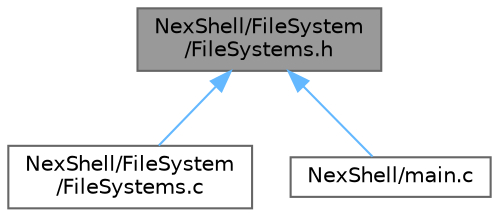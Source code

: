 digraph "NexShell/FileSystem/FileSystems.h"
{
 // LATEX_PDF_SIZE
  bgcolor="transparent";
  edge [fontname=Helvetica,fontsize=10,labelfontname=Helvetica,labelfontsize=10];
  node [fontname=Helvetica,fontsize=10,shape=box,height=0.2,width=0.4];
  Node1 [id="Node000001",label="NexShell/FileSystem\l/FileSystems.h",height=0.2,width=0.4,color="gray40", fillcolor="grey60", style="filled", fontcolor="black",tooltip=" "];
  Node1 -> Node2 [id="edge1_Node000001_Node000002",dir="back",color="steelblue1",style="solid",tooltip=" "];
  Node2 [id="Node000002",label="NexShell/FileSystem\l/FileSystems.c",height=0.2,width=0.4,color="grey40", fillcolor="white", style="filled",URL="$_file_systems_8c_source.html",tooltip=" "];
  Node1 -> Node3 [id="edge2_Node000001_Node000003",dir="back",color="steelblue1",style="solid",tooltip=" "];
  Node3 [id="Node000003",label="NexShell/main.c",height=0.2,width=0.4,color="grey40", fillcolor="white", style="filled",URL="$main_8c_source.html",tooltip=" "];
}
